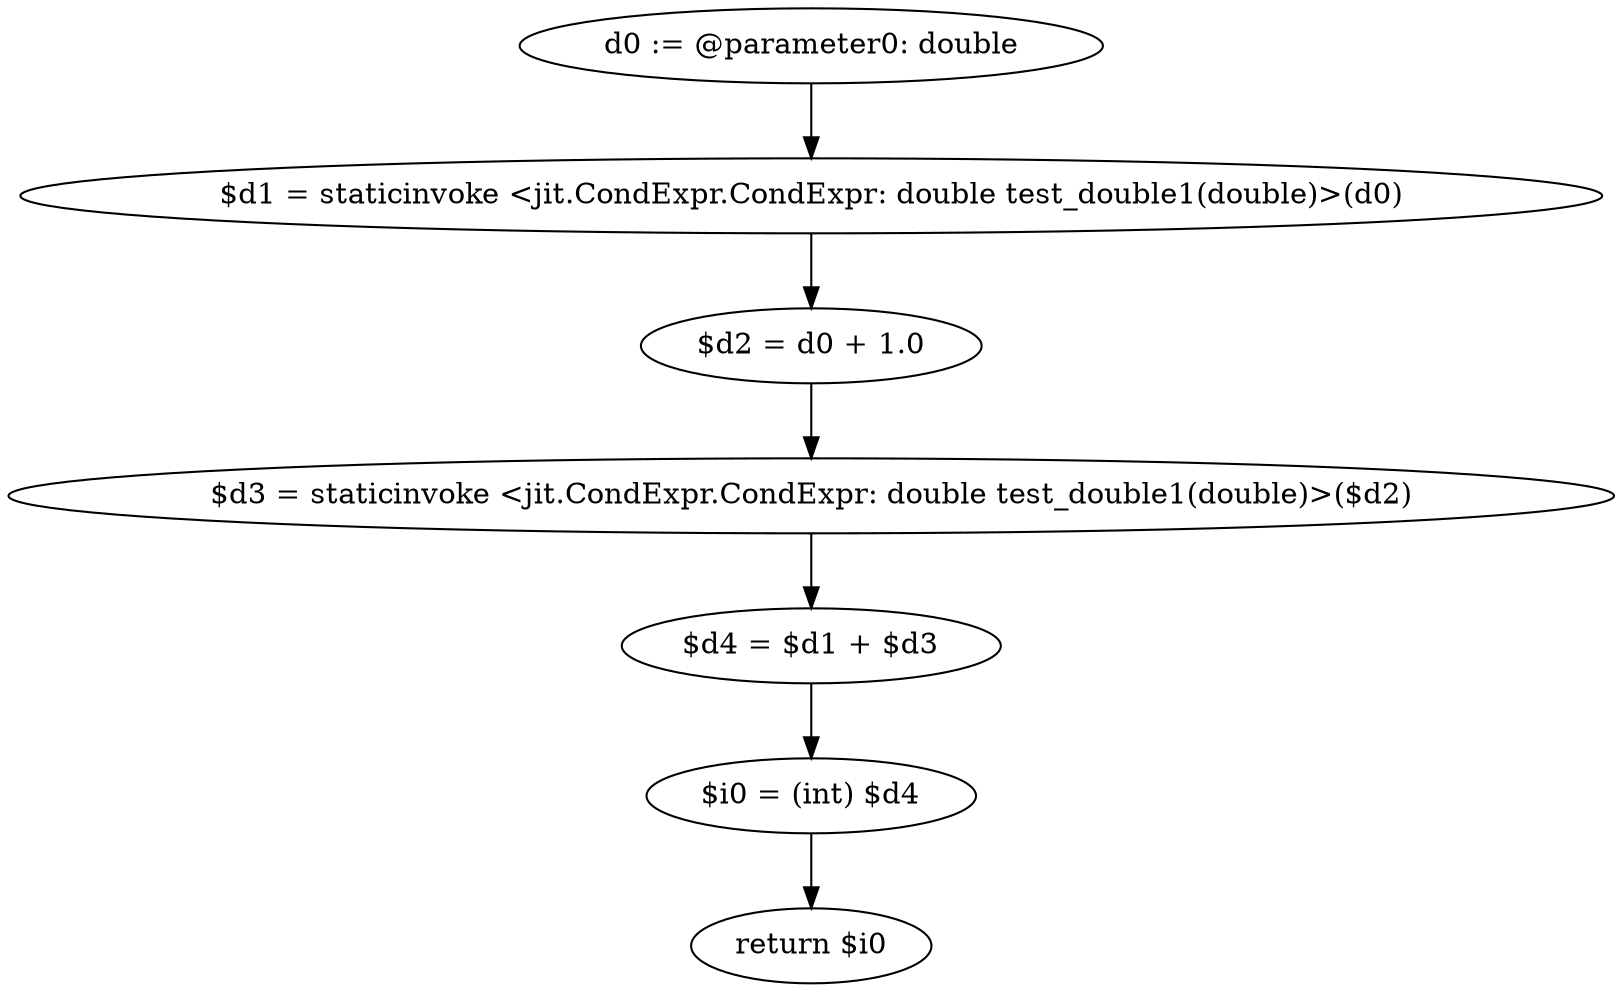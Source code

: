 digraph "unitGraph" {
    "d0 := @parameter0: double"
    "$d1 = staticinvoke <jit.CondExpr.CondExpr: double test_double1(double)>(d0)"
    "$d2 = d0 + 1.0"
    "$d3 = staticinvoke <jit.CondExpr.CondExpr: double test_double1(double)>($d2)"
    "$d4 = $d1 + $d3"
    "$i0 = (int) $d4"
    "return $i0"
    "d0 := @parameter0: double"->"$d1 = staticinvoke <jit.CondExpr.CondExpr: double test_double1(double)>(d0)";
    "$d1 = staticinvoke <jit.CondExpr.CondExpr: double test_double1(double)>(d0)"->"$d2 = d0 + 1.0";
    "$d2 = d0 + 1.0"->"$d3 = staticinvoke <jit.CondExpr.CondExpr: double test_double1(double)>($d2)";
    "$d3 = staticinvoke <jit.CondExpr.CondExpr: double test_double1(double)>($d2)"->"$d4 = $d1 + $d3";
    "$d4 = $d1 + $d3"->"$i0 = (int) $d4";
    "$i0 = (int) $d4"->"return $i0";
}
